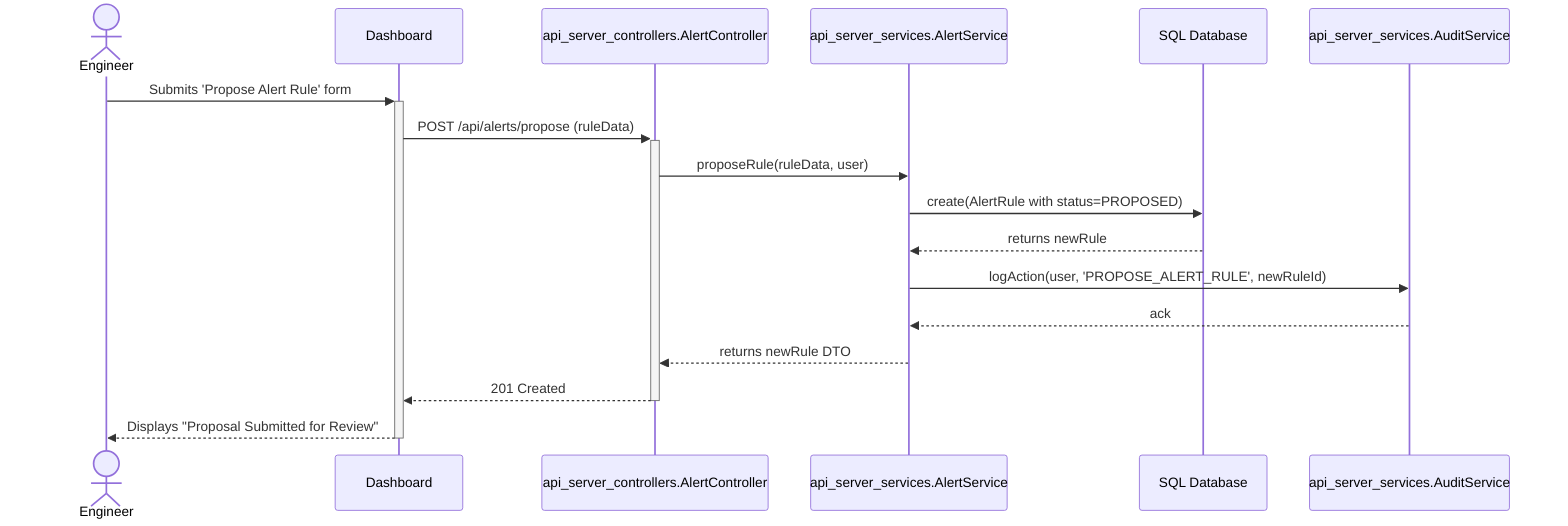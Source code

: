 sequenceDiagram
    actor ENG as Engineer
    participant UI as Dashboard
    participant AlertController as api_server_controllers.AlertController
    participant AlertService as api_server_services.AlertService
    participant AlertRepo as SQL Database
    participant AuditService as api_server_services.AuditService

    ENG->>+UI: Submits 'Propose Alert Rule' form
    UI->>+AlertController: POST /api/alerts/propose (ruleData)

    AlertController->>AlertService: proposeRule(ruleData, user)
    AlertService->>AlertRepo: create(AlertRule with status=PROPOSED)
    AlertRepo-->>AlertService: returns newRule
    AlertService->>AuditService: logAction(user, 'PROPOSE_ALERT_RULE', newRuleId)
    AuditService-->>AlertService: ack
    AlertService-->>AlertController: returns newRule DTO

    AlertController-->>-UI: 201 Created
    UI-->>-ENG: Displays "Proposal Submitted for Review"